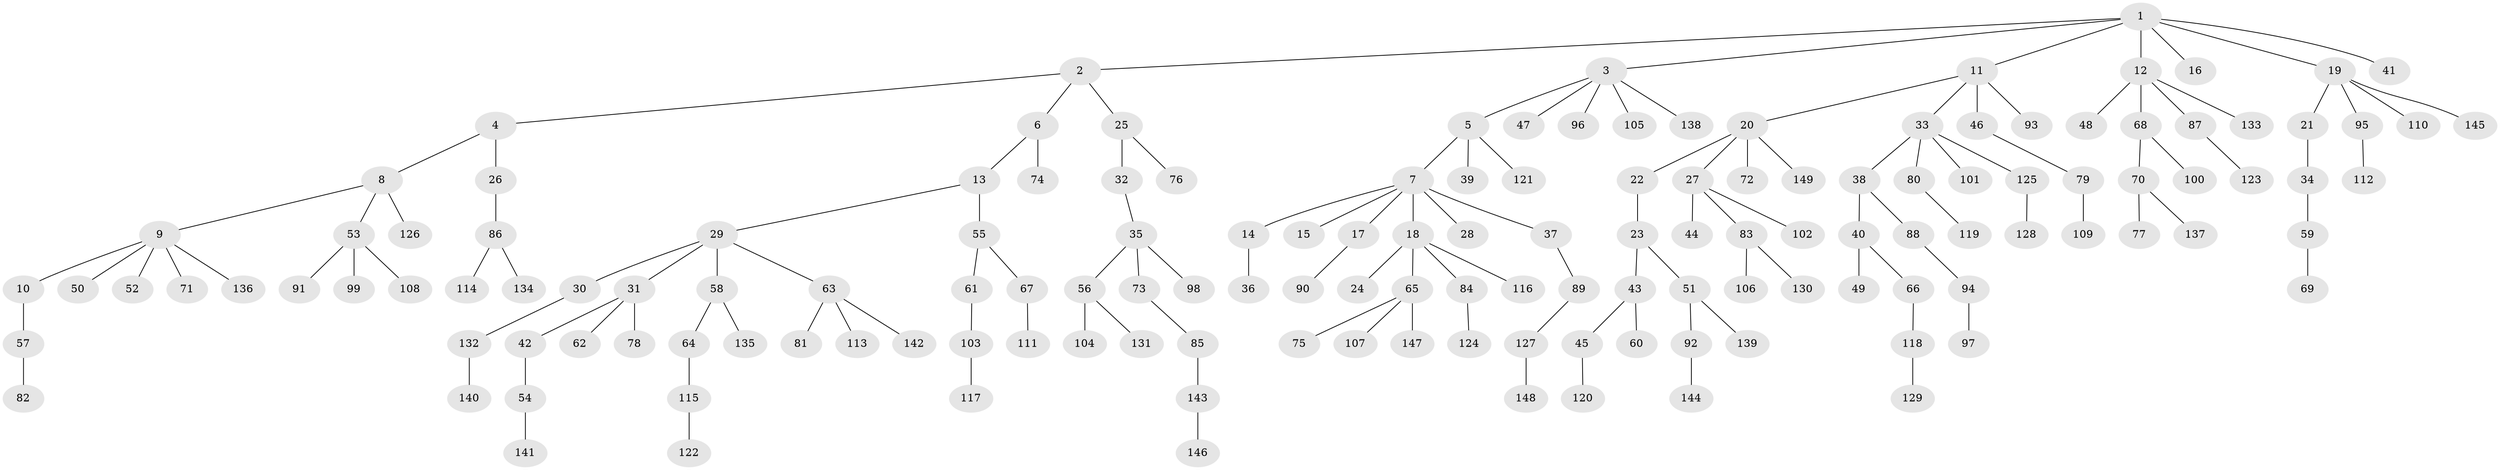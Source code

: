 // coarse degree distribution, {6: 0.009523809523809525, 5: 0.047619047619047616, 3: 0.06666666666666667, 9: 0.009523809523809525, 2: 0.23809523809523808, 8: 0.009523809523809525, 4: 0.05714285714285714, 1: 0.5523809523809524, 7: 0.009523809523809525}
// Generated by graph-tools (version 1.1) at 2025/42/03/06/25 10:42:02]
// undirected, 149 vertices, 148 edges
graph export_dot {
graph [start="1"]
  node [color=gray90,style=filled];
  1;
  2;
  3;
  4;
  5;
  6;
  7;
  8;
  9;
  10;
  11;
  12;
  13;
  14;
  15;
  16;
  17;
  18;
  19;
  20;
  21;
  22;
  23;
  24;
  25;
  26;
  27;
  28;
  29;
  30;
  31;
  32;
  33;
  34;
  35;
  36;
  37;
  38;
  39;
  40;
  41;
  42;
  43;
  44;
  45;
  46;
  47;
  48;
  49;
  50;
  51;
  52;
  53;
  54;
  55;
  56;
  57;
  58;
  59;
  60;
  61;
  62;
  63;
  64;
  65;
  66;
  67;
  68;
  69;
  70;
  71;
  72;
  73;
  74;
  75;
  76;
  77;
  78;
  79;
  80;
  81;
  82;
  83;
  84;
  85;
  86;
  87;
  88;
  89;
  90;
  91;
  92;
  93;
  94;
  95;
  96;
  97;
  98;
  99;
  100;
  101;
  102;
  103;
  104;
  105;
  106;
  107;
  108;
  109;
  110;
  111;
  112;
  113;
  114;
  115;
  116;
  117;
  118;
  119;
  120;
  121;
  122;
  123;
  124;
  125;
  126;
  127;
  128;
  129;
  130;
  131;
  132;
  133;
  134;
  135;
  136;
  137;
  138;
  139;
  140;
  141;
  142;
  143;
  144;
  145;
  146;
  147;
  148;
  149;
  1 -- 2;
  1 -- 3;
  1 -- 11;
  1 -- 12;
  1 -- 16;
  1 -- 19;
  1 -- 41;
  2 -- 4;
  2 -- 6;
  2 -- 25;
  3 -- 5;
  3 -- 47;
  3 -- 96;
  3 -- 105;
  3 -- 138;
  4 -- 8;
  4 -- 26;
  5 -- 7;
  5 -- 39;
  5 -- 121;
  6 -- 13;
  6 -- 74;
  7 -- 14;
  7 -- 15;
  7 -- 17;
  7 -- 18;
  7 -- 28;
  7 -- 37;
  8 -- 9;
  8 -- 53;
  8 -- 126;
  9 -- 10;
  9 -- 50;
  9 -- 52;
  9 -- 71;
  9 -- 136;
  10 -- 57;
  11 -- 20;
  11 -- 33;
  11 -- 46;
  11 -- 93;
  12 -- 48;
  12 -- 68;
  12 -- 87;
  12 -- 133;
  13 -- 29;
  13 -- 55;
  14 -- 36;
  17 -- 90;
  18 -- 24;
  18 -- 65;
  18 -- 84;
  18 -- 116;
  19 -- 21;
  19 -- 95;
  19 -- 110;
  19 -- 145;
  20 -- 22;
  20 -- 27;
  20 -- 72;
  20 -- 149;
  21 -- 34;
  22 -- 23;
  23 -- 43;
  23 -- 51;
  25 -- 32;
  25 -- 76;
  26 -- 86;
  27 -- 44;
  27 -- 83;
  27 -- 102;
  29 -- 30;
  29 -- 31;
  29 -- 58;
  29 -- 63;
  30 -- 132;
  31 -- 42;
  31 -- 62;
  31 -- 78;
  32 -- 35;
  33 -- 38;
  33 -- 80;
  33 -- 101;
  33 -- 125;
  34 -- 59;
  35 -- 56;
  35 -- 73;
  35 -- 98;
  37 -- 89;
  38 -- 40;
  38 -- 88;
  40 -- 49;
  40 -- 66;
  42 -- 54;
  43 -- 45;
  43 -- 60;
  45 -- 120;
  46 -- 79;
  51 -- 92;
  51 -- 139;
  53 -- 91;
  53 -- 99;
  53 -- 108;
  54 -- 141;
  55 -- 61;
  55 -- 67;
  56 -- 104;
  56 -- 131;
  57 -- 82;
  58 -- 64;
  58 -- 135;
  59 -- 69;
  61 -- 103;
  63 -- 81;
  63 -- 113;
  63 -- 142;
  64 -- 115;
  65 -- 75;
  65 -- 107;
  65 -- 147;
  66 -- 118;
  67 -- 111;
  68 -- 70;
  68 -- 100;
  70 -- 77;
  70 -- 137;
  73 -- 85;
  79 -- 109;
  80 -- 119;
  83 -- 106;
  83 -- 130;
  84 -- 124;
  85 -- 143;
  86 -- 114;
  86 -- 134;
  87 -- 123;
  88 -- 94;
  89 -- 127;
  92 -- 144;
  94 -- 97;
  95 -- 112;
  103 -- 117;
  115 -- 122;
  118 -- 129;
  125 -- 128;
  127 -- 148;
  132 -- 140;
  143 -- 146;
}

